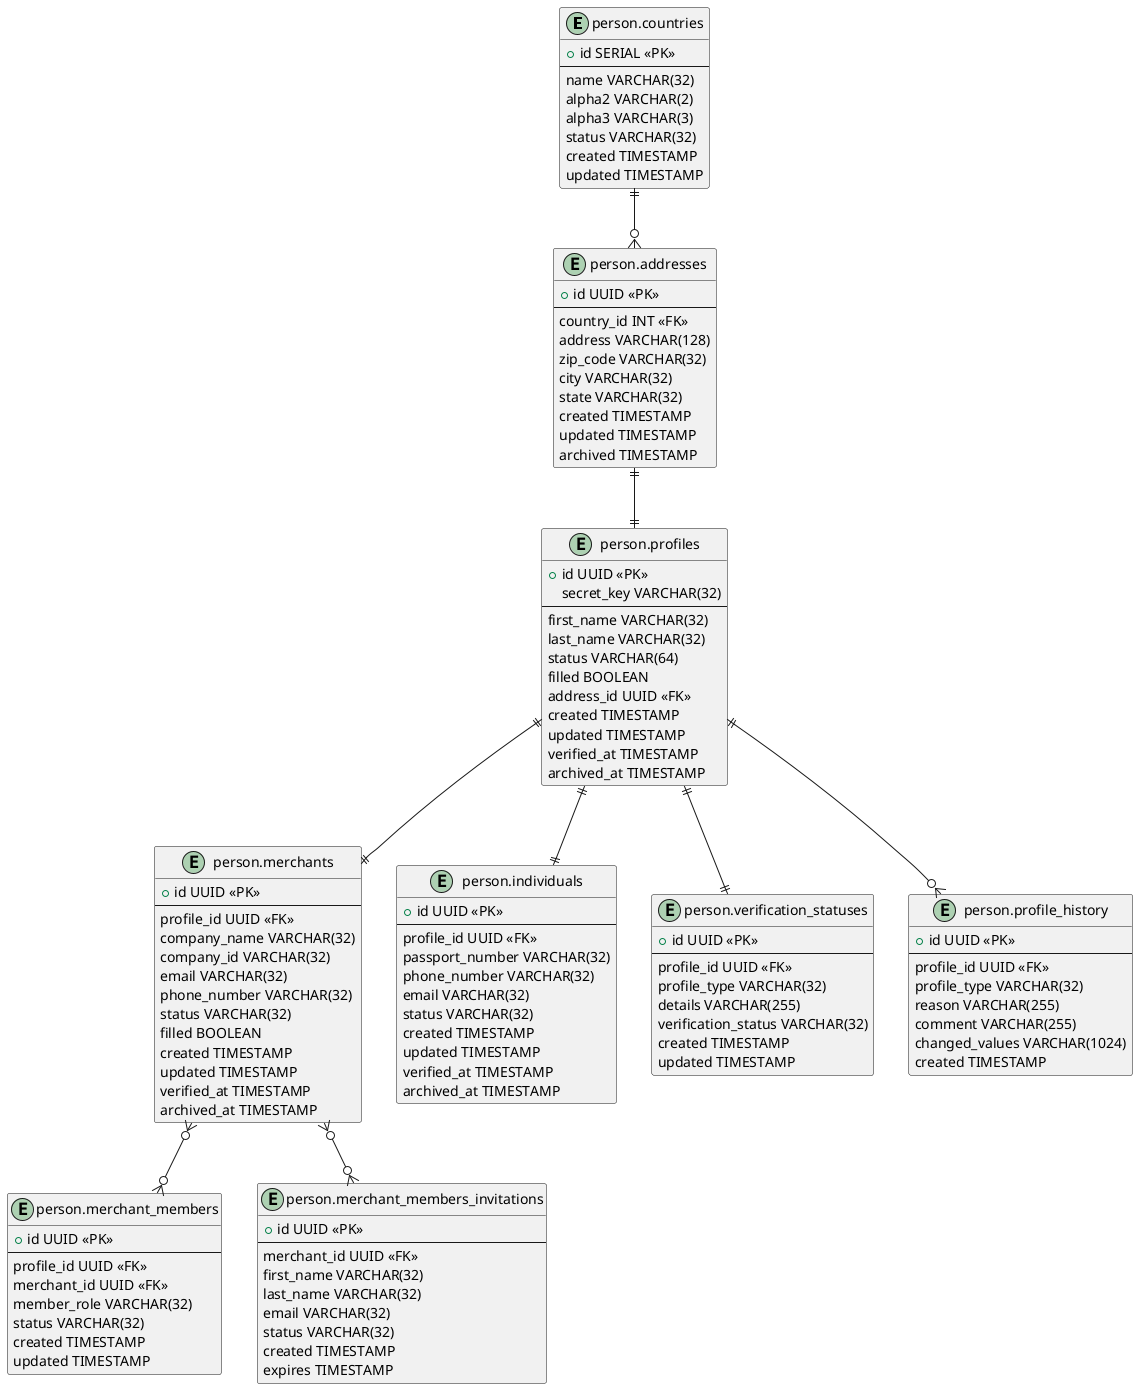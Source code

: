 @startuml ("person")

entity "person.countries" as countries {
  + id SERIAL <<PK>>
  --
  name VARCHAR(32)
  alpha2 VARCHAR(2)
  alpha3 VARCHAR(3)
  status VARCHAR(32)
  created TIMESTAMP
  updated TIMESTAMP
}

entity "person.addresses" as addresses {
  + id UUID <<PK>>
  --
  country_id INT <<FK>>
  address VARCHAR(128)
  zip_code VARCHAR(32)
  city VARCHAR(32)
  state VARCHAR(32)
  created TIMESTAMP
  updated TIMESTAMP
  archived TIMESTAMP
}

entity "person.profiles" as profiles {
  + id UUID <<PK>>
  secret_key VARCHAR(32)
  --
  first_name VARCHAR(32)
  last_name VARCHAR(32)
  status VARCHAR(64)
  filled BOOLEAN
  address_id UUID <<FK>>
  created TIMESTAMP
  updated TIMESTAMP
  verified_at TIMESTAMP
  archived_at TIMESTAMP
}

entity "person.merchants" as merchants {
  + id UUID <<PK>>
  --
  profile_id UUID <<FK>>
  company_name VARCHAR(32)
  company_id VARCHAR(32)
  email VARCHAR(32)
  phone_number VARCHAR(32)
  status VARCHAR(32)
  filled BOOLEAN
  created TIMESTAMP
  updated TIMESTAMP
  verified_at TIMESTAMP
  archived_at TIMESTAMP
}

entity "person.merchant_members" as merchant_members {
  + id UUID <<PK>>
  --
  profile_id UUID <<FK>>
  merchant_id UUID <<FK>>
  member_role VARCHAR(32)
  status VARCHAR(32)
  created TIMESTAMP
  updated TIMESTAMP
}

entity "person.individuals" as individuals {
  + id UUID <<PK>>
  --
  profile_id UUID <<FK>>
  passport_number VARCHAR(32)
  phone_number VARCHAR(32)
  email VARCHAR(32)
  status VARCHAR(32)
  created TIMESTAMP
  updated TIMESTAMP
  verified_at TIMESTAMP
  archived_at TIMESTAMP
}

entity "person.verification_statuses" as verification_statuses {
  + id UUID <<PK>>
  --
  profile_id UUID <<FK>>
  profile_type VARCHAR(32)
  details VARCHAR(255)
  verification_status VARCHAR(32)
  created TIMESTAMP
  updated TIMESTAMP
}

entity "person.profile_history" as profile_history {
  + id UUID <<PK>>
  --
  profile_id UUID <<FK>>
  profile_type VARCHAR(32)
  reason VARCHAR(255)
  comment VARCHAR(255)
  changed_values VARCHAR(1024)
  created TIMESTAMP
}

entity "person.merchant_members_invitations" as merchant_members_invitations {
  + id UUID <<PK>>
  --
  merchant_id UUID <<FK>>
  first_name VARCHAR(32)
  last_name VARCHAR(32)
  email VARCHAR(32)
  status VARCHAR(32)
  created TIMESTAMP
  expires TIMESTAMP
}

countries ||--o{ addresses
addresses ||--|| profiles
profiles ||--|| merchants
merchants }o--o{ merchant_members
profiles ||--|| individuals
profiles ||--|| verification_statuses
profiles ||--o{ profile_history
merchants }o--o{ merchant_members_invitations

@enduml
